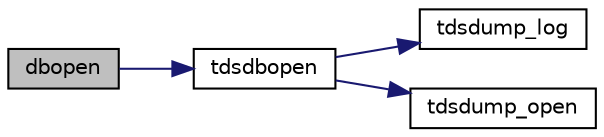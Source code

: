 digraph "dbopen"
{
 // LATEX_PDF_SIZE
  edge [fontname="Helvetica",fontsize="10",labelfontname="Helvetica",labelfontsize="10"];
  node [fontname="Helvetica",fontsize="10",shape=record];
  rankdir="LR";
  Node1 [label="dbopen",height=0.2,width=0.4,color="black", fillcolor="grey75", style="filled", fontcolor="black",tooltip="Normally not used."];
  Node1 -> Node2 [color="midnightblue",fontsize="10",style="solid",fontname="Helvetica"];
  Node2 [label="tdsdbopen",height=0.2,width=0.4,color="black", fillcolor="white", style="filled",URL="$a00554.html#ga2c99ec565452279e9a382451d89642eb",tooltip="Form a connection with the server."];
  Node2 -> Node3 [color="midnightblue",fontsize="10",style="solid",fontname="Helvetica"];
  Node3 [label="tdsdump_log",height=0.2,width=0.4,color="black", fillcolor="white", style="filled",URL="$a00449.html#ab45c291105027e69836002e1dd586141",tooltip="Write a message to the debug log."];
  Node2 -> Node4 [color="midnightblue",fontsize="10",style="solid",fontname="Helvetica"];
  Node4 [label="tdsdump_open",height=0.2,width=0.4,color="black", fillcolor="white", style="filled",URL="$a00449.html#a24471508ddfde7cc0f8577801e70c42f",tooltip="Create and truncate a human readable dump file for the TDS traffic."];
}

